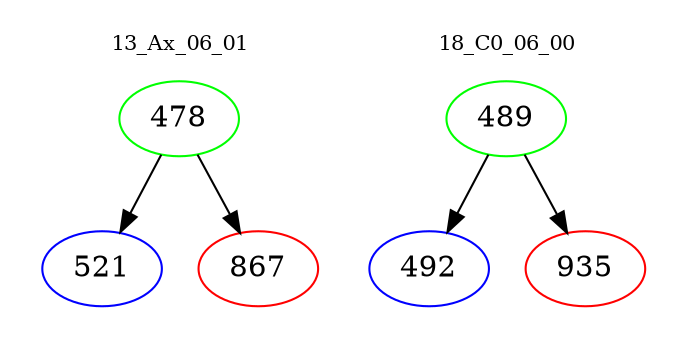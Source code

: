 digraph{
subgraph cluster_0 {
color = white
label = "13_Ax_06_01";
fontsize=10;
T0_478 [label="478", color="green"]
T0_478 -> T0_521 [color="black"]
T0_521 [label="521", color="blue"]
T0_478 -> T0_867 [color="black"]
T0_867 [label="867", color="red"]
}
subgraph cluster_1 {
color = white
label = "18_C0_06_00";
fontsize=10;
T1_489 [label="489", color="green"]
T1_489 -> T1_492 [color="black"]
T1_492 [label="492", color="blue"]
T1_489 -> T1_935 [color="black"]
T1_935 [label="935", color="red"]
}
}
